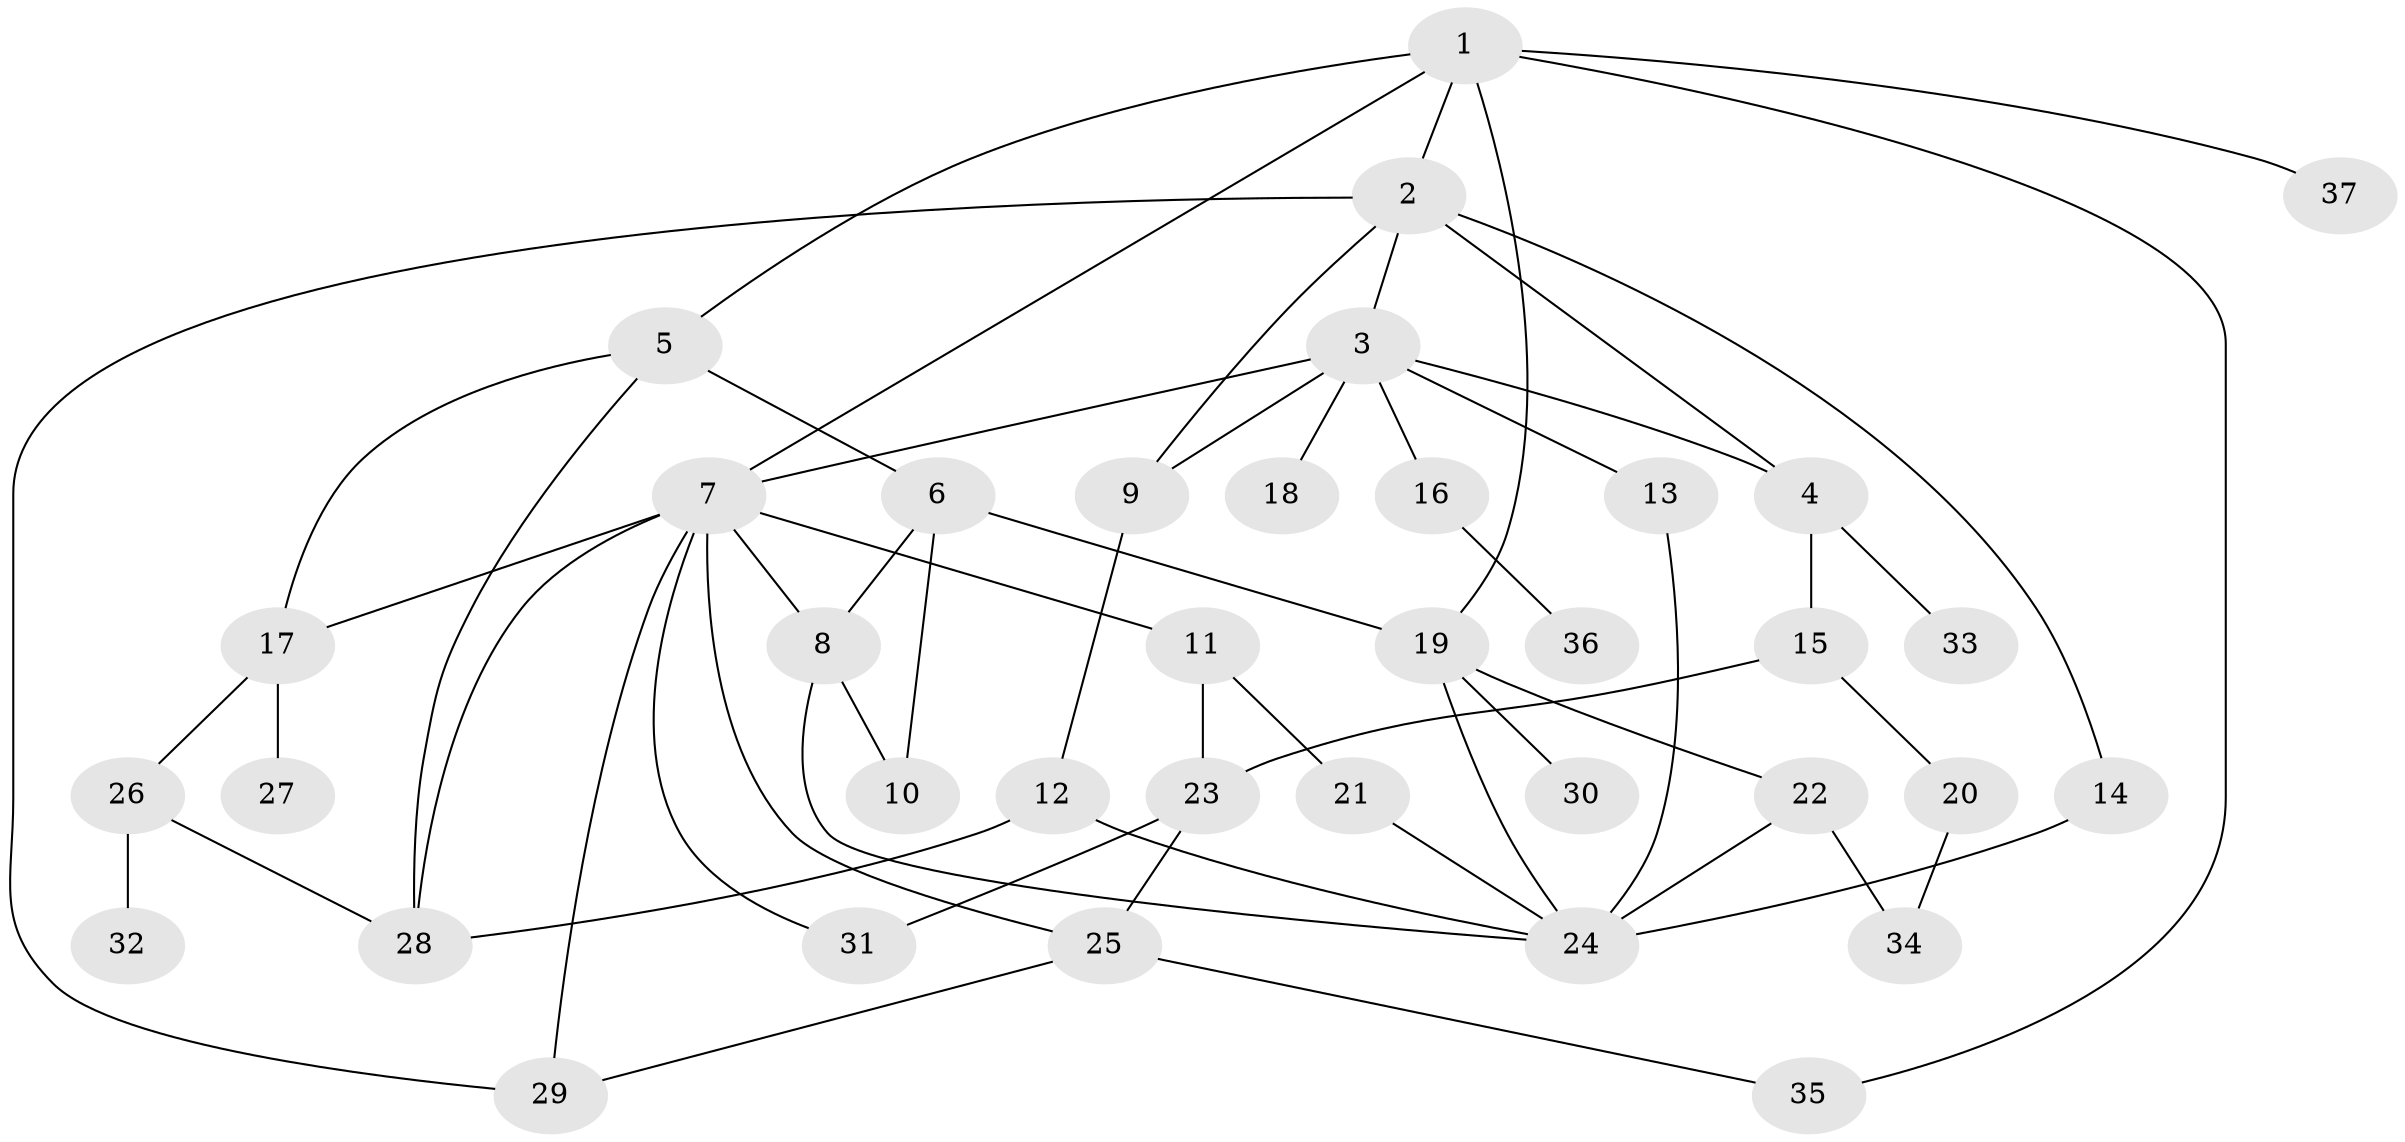 // original degree distribution, {6: 0.08333333333333333, 8: 0.016666666666666666, 4: 0.15, 3: 0.2, 2: 0.35, 1: 0.16666666666666666, 5: 0.03333333333333333}
// Generated by graph-tools (version 1.1) at 2025/49/03/04/25 22:49:12]
// undirected, 37 vertices, 59 edges
graph export_dot {
  node [color=gray90,style=filled];
  1;
  2;
  3;
  4;
  5;
  6;
  7;
  8;
  9;
  10;
  11;
  12;
  13;
  14;
  15;
  16;
  17;
  18;
  19;
  20;
  21;
  22;
  23;
  24;
  25;
  26;
  27;
  28;
  29;
  30;
  31;
  32;
  33;
  34;
  35;
  36;
  37;
  1 -- 2 [weight=1.0];
  1 -- 5 [weight=1.0];
  1 -- 7 [weight=1.0];
  1 -- 19 [weight=1.0];
  1 -- 35 [weight=1.0];
  1 -- 37 [weight=1.0];
  2 -- 3 [weight=1.0];
  2 -- 4 [weight=1.0];
  2 -- 9 [weight=1.0];
  2 -- 14 [weight=1.0];
  2 -- 29 [weight=1.0];
  3 -- 4 [weight=1.0];
  3 -- 7 [weight=1.0];
  3 -- 9 [weight=2.0];
  3 -- 13 [weight=1.0];
  3 -- 16 [weight=1.0];
  3 -- 18 [weight=1.0];
  4 -- 15 [weight=1.0];
  4 -- 33 [weight=1.0];
  5 -- 6 [weight=1.0];
  5 -- 17 [weight=1.0];
  5 -- 28 [weight=1.0];
  6 -- 8 [weight=1.0];
  6 -- 10 [weight=2.0];
  6 -- 19 [weight=1.0];
  7 -- 8 [weight=1.0];
  7 -- 11 [weight=1.0];
  7 -- 17 [weight=1.0];
  7 -- 25 [weight=1.0];
  7 -- 28 [weight=1.0];
  7 -- 29 [weight=1.0];
  7 -- 31 [weight=1.0];
  8 -- 10 [weight=1.0];
  8 -- 24 [weight=1.0];
  9 -- 12 [weight=1.0];
  11 -- 21 [weight=1.0];
  11 -- 23 [weight=2.0];
  12 -- 24 [weight=1.0];
  12 -- 28 [weight=1.0];
  13 -- 24 [weight=1.0];
  14 -- 24 [weight=3.0];
  15 -- 20 [weight=1.0];
  15 -- 23 [weight=1.0];
  16 -- 36 [weight=1.0];
  17 -- 26 [weight=1.0];
  17 -- 27 [weight=1.0];
  19 -- 22 [weight=1.0];
  19 -- 24 [weight=2.0];
  19 -- 30 [weight=1.0];
  20 -- 34 [weight=1.0];
  21 -- 24 [weight=1.0];
  22 -- 24 [weight=1.0];
  22 -- 34 [weight=1.0];
  23 -- 25 [weight=1.0];
  23 -- 31 [weight=1.0];
  25 -- 29 [weight=1.0];
  25 -- 35 [weight=1.0];
  26 -- 28 [weight=1.0];
  26 -- 32 [weight=1.0];
}
